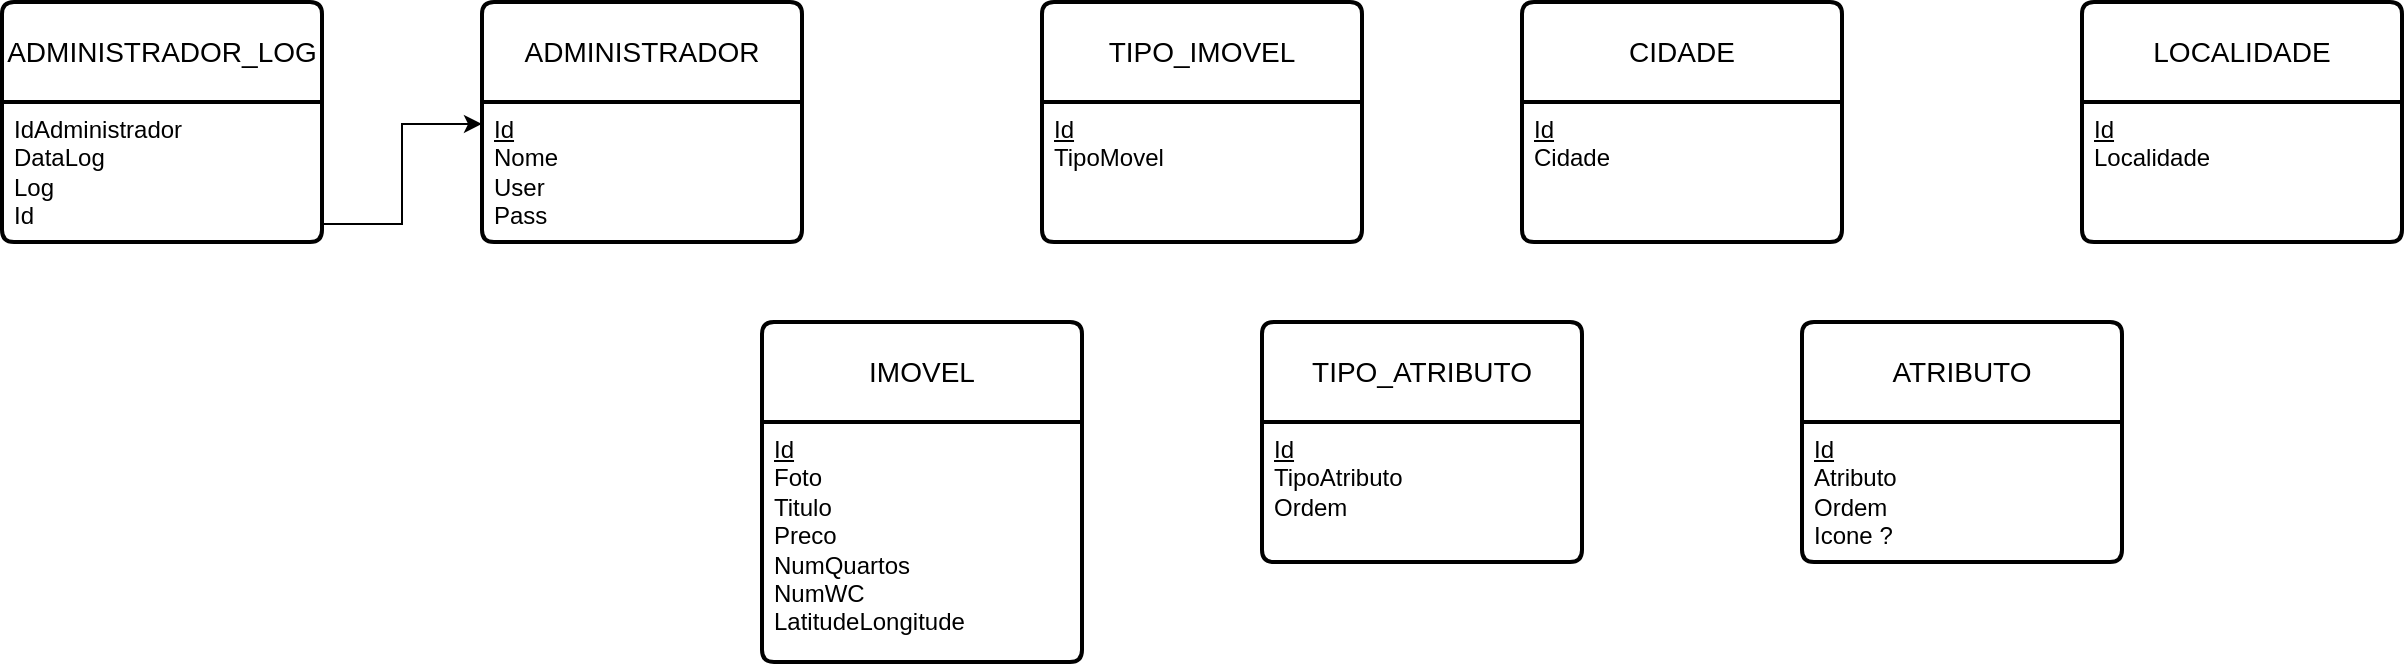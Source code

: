 <mxfile version="28.2.7">
  <diagram name="Página-1" id="iOgZG-QpdQuNY-bKq2Vl">
    <mxGraphModel dx="2013" dy="755" grid="1" gridSize="10" guides="1" tooltips="1" connect="1" arrows="1" fold="1" page="1" pageScale="1" pageWidth="827" pageHeight="1169" math="0" shadow="0">
      <root>
        <mxCell id="0" />
        <mxCell id="1" parent="0" />
        <mxCell id="RXP75yjf66JLqtDQgiSF-1" value="ADMINISTRADOR" style="swimlane;childLayout=stackLayout;horizontal=1;startSize=50;horizontalStack=0;rounded=1;fontSize=14;fontStyle=0;strokeWidth=2;resizeParent=0;resizeLast=1;shadow=0;dashed=0;align=center;arcSize=4;whiteSpace=wrap;html=1;" parent="1" vertex="1">
          <mxGeometry x="-40" y="80" width="160" height="120" as="geometry" />
        </mxCell>
        <mxCell id="RXP75yjf66JLqtDQgiSF-2" value="&lt;u&gt;Id&lt;/u&gt;&lt;div&gt;Nome&lt;/div&gt;&lt;div&gt;User&lt;br&gt;Pass&lt;/div&gt;" style="align=left;strokeColor=none;fillColor=none;spacingLeft=4;spacingRight=4;fontSize=12;verticalAlign=top;resizable=0;rotatable=0;part=1;html=1;whiteSpace=wrap;" parent="RXP75yjf66JLqtDQgiSF-1" vertex="1">
          <mxGeometry y="50" width="160" height="70" as="geometry" />
        </mxCell>
        <mxCell id="RXP75yjf66JLqtDQgiSF-5" value="TIPO_IMOVEL" style="swimlane;childLayout=stackLayout;horizontal=1;startSize=50;horizontalStack=0;rounded=1;fontSize=14;fontStyle=0;strokeWidth=2;resizeParent=0;resizeLast=1;shadow=0;dashed=0;align=center;arcSize=4;whiteSpace=wrap;html=1;" parent="1" vertex="1">
          <mxGeometry x="240" y="80" width="160" height="120" as="geometry" />
        </mxCell>
        <mxCell id="RXP75yjf66JLqtDQgiSF-6" value="&lt;u&gt;Id&lt;/u&gt;&lt;div&gt;TipoMovel&lt;/div&gt;" style="align=left;strokeColor=none;fillColor=none;spacingLeft=4;spacingRight=4;fontSize=12;verticalAlign=top;resizable=0;rotatable=0;part=1;html=1;whiteSpace=wrap;" parent="RXP75yjf66JLqtDQgiSF-5" vertex="1">
          <mxGeometry y="50" width="160" height="70" as="geometry" />
        </mxCell>
        <mxCell id="RXP75yjf66JLqtDQgiSF-7" value="CIDADE" style="swimlane;childLayout=stackLayout;horizontal=1;startSize=50;horizontalStack=0;rounded=1;fontSize=14;fontStyle=0;strokeWidth=2;resizeParent=0;resizeLast=1;shadow=0;dashed=0;align=center;arcSize=4;whiteSpace=wrap;html=1;" parent="1" vertex="1">
          <mxGeometry x="480" y="80" width="160" height="120" as="geometry" />
        </mxCell>
        <mxCell id="RXP75yjf66JLqtDQgiSF-8" value="&lt;u&gt;Id&lt;/u&gt;&lt;div&gt;Cidade&lt;/div&gt;" style="align=left;strokeColor=none;fillColor=none;spacingLeft=4;spacingRight=4;fontSize=12;verticalAlign=top;resizable=0;rotatable=0;part=1;html=1;whiteSpace=wrap;" parent="RXP75yjf66JLqtDQgiSF-7" vertex="1">
          <mxGeometry y="50" width="160" height="70" as="geometry" />
        </mxCell>
        <mxCell id="RXP75yjf66JLqtDQgiSF-9" value="LOCALIDADE" style="swimlane;childLayout=stackLayout;horizontal=1;startSize=50;horizontalStack=0;rounded=1;fontSize=14;fontStyle=0;strokeWidth=2;resizeParent=0;resizeLast=1;shadow=0;dashed=0;align=center;arcSize=4;whiteSpace=wrap;html=1;" parent="1" vertex="1">
          <mxGeometry x="760" y="80" width="160" height="120" as="geometry" />
        </mxCell>
        <mxCell id="RXP75yjf66JLqtDQgiSF-10" value="&lt;u&gt;Id&lt;/u&gt;&lt;div&gt;Localidade&lt;/div&gt;" style="align=left;strokeColor=none;fillColor=none;spacingLeft=4;spacingRight=4;fontSize=12;verticalAlign=top;resizable=0;rotatable=0;part=1;html=1;whiteSpace=wrap;" parent="RXP75yjf66JLqtDQgiSF-9" vertex="1">
          <mxGeometry y="50" width="160" height="70" as="geometry" />
        </mxCell>
        <mxCell id="RXP75yjf66JLqtDQgiSF-11" value="IMOVEL" style="swimlane;childLayout=stackLayout;horizontal=1;startSize=50;horizontalStack=0;rounded=1;fontSize=14;fontStyle=0;strokeWidth=2;resizeParent=0;resizeLast=1;shadow=0;dashed=0;align=center;arcSize=4;whiteSpace=wrap;html=1;" parent="1" vertex="1">
          <mxGeometry x="100" y="240" width="160" height="170" as="geometry" />
        </mxCell>
        <mxCell id="RXP75yjf66JLqtDQgiSF-12" value="&lt;u&gt;Id&lt;/u&gt;&lt;div&gt;Foto&lt;/div&gt;&lt;div&gt;Titulo&lt;/div&gt;&lt;div&gt;Preco&lt;/div&gt;&lt;div&gt;NumQuartos&lt;/div&gt;&lt;div&gt;NumWC&lt;/div&gt;&lt;div&gt;LatitudeLongitude&lt;/div&gt;" style="align=left;strokeColor=none;fillColor=none;spacingLeft=4;spacingRight=4;fontSize=12;verticalAlign=top;resizable=0;rotatable=0;part=1;html=1;whiteSpace=wrap;" parent="RXP75yjf66JLqtDQgiSF-11" vertex="1">
          <mxGeometry y="50" width="160" height="120" as="geometry" />
        </mxCell>
        <mxCell id="RXP75yjf66JLqtDQgiSF-13" value="ADMINISTRADOR_LOG" style="swimlane;childLayout=stackLayout;horizontal=1;startSize=50;horizontalStack=0;rounded=1;fontSize=14;fontStyle=0;strokeWidth=2;resizeParent=0;resizeLast=1;shadow=0;dashed=0;align=center;arcSize=4;whiteSpace=wrap;html=1;" parent="1" vertex="1">
          <mxGeometry x="-280" y="80" width="160" height="120" as="geometry" />
        </mxCell>
        <mxCell id="RXP75yjf66JLqtDQgiSF-14" value="&lt;div&gt;&lt;span style=&quot;background-color: transparent; color: light-dark(rgb(0, 0, 0), rgb(255, 255, 255));&quot;&gt;IdAdministrador&lt;/span&gt;&lt;/div&gt;&lt;div&gt;DataLog&lt;/div&gt;&lt;div&gt;Log&lt;/div&gt;&lt;div&gt;&lt;div&gt;Id&lt;/div&gt;&lt;/div&gt;" style="align=left;strokeColor=none;fillColor=none;spacingLeft=4;spacingRight=4;fontSize=12;verticalAlign=top;resizable=0;rotatable=0;part=1;html=1;whiteSpace=wrap;" parent="RXP75yjf66JLqtDQgiSF-13" vertex="1">
          <mxGeometry y="50" width="160" height="70" as="geometry" />
        </mxCell>
        <mxCell id="RXP75yjf66JLqtDQgiSF-15" value="ATRIBUTO" style="swimlane;childLayout=stackLayout;horizontal=1;startSize=50;horizontalStack=0;rounded=1;fontSize=14;fontStyle=0;strokeWidth=2;resizeParent=0;resizeLast=1;shadow=0;dashed=0;align=center;arcSize=4;whiteSpace=wrap;html=1;" parent="1" vertex="1">
          <mxGeometry x="620" y="240" width="160" height="120" as="geometry" />
        </mxCell>
        <mxCell id="RXP75yjf66JLqtDQgiSF-16" value="&lt;u&gt;Id&lt;/u&gt;&lt;div&gt;Atributo&lt;/div&gt;&lt;div&gt;Ordem&lt;/div&gt;&lt;div&gt;Icone ?&lt;/div&gt;" style="align=left;strokeColor=none;fillColor=none;spacingLeft=4;spacingRight=4;fontSize=12;verticalAlign=top;resizable=0;rotatable=0;part=1;html=1;whiteSpace=wrap;" parent="RXP75yjf66JLqtDQgiSF-15" vertex="1">
          <mxGeometry y="50" width="160" height="70" as="geometry" />
        </mxCell>
        <mxCell id="RXP75yjf66JLqtDQgiSF-17" value="TIPO_ATRIBUTO" style="swimlane;childLayout=stackLayout;horizontal=1;startSize=50;horizontalStack=0;rounded=1;fontSize=14;fontStyle=0;strokeWidth=2;resizeParent=0;resizeLast=1;shadow=0;dashed=0;align=center;arcSize=4;whiteSpace=wrap;html=1;" parent="1" vertex="1">
          <mxGeometry x="350" y="240" width="160" height="120" as="geometry" />
        </mxCell>
        <mxCell id="RXP75yjf66JLqtDQgiSF-18" value="&lt;u&gt;Id&lt;/u&gt;&lt;div&gt;TipoAtributo&lt;/div&gt;&lt;div&gt;Ordem&lt;/div&gt;" style="align=left;strokeColor=none;fillColor=none;spacingLeft=4;spacingRight=4;fontSize=12;verticalAlign=top;resizable=0;rotatable=0;part=1;html=1;whiteSpace=wrap;" parent="RXP75yjf66JLqtDQgiSF-17" vertex="1">
          <mxGeometry y="50" width="160" height="70" as="geometry" />
        </mxCell>
        <mxCell id="m7FrAst2L8pcxr4IMSZr-1" style="edgeStyle=orthogonalEdgeStyle;rounded=0;orthogonalLoop=1;jettySize=auto;html=1;exitX=1.006;exitY=0.871;exitDx=0;exitDy=0;entryX=0;entryY=0.157;entryDx=0;entryDy=0;entryPerimeter=0;exitPerimeter=0;" edge="1" parent="1" source="RXP75yjf66JLqtDQgiSF-14" target="RXP75yjf66JLqtDQgiSF-2">
          <mxGeometry relative="1" as="geometry" />
        </mxCell>
      </root>
    </mxGraphModel>
  </diagram>
</mxfile>

